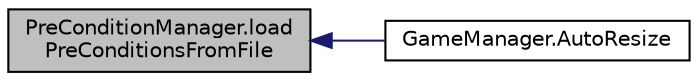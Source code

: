 digraph "PreConditionManager.loadPreConditionsFromFile"
{
  edge [fontname="Helvetica",fontsize="10",labelfontname="Helvetica",labelfontsize="10"];
  node [fontname="Helvetica",fontsize="10",shape=record];
  rankdir="LR";
  Node15 [label="PreConditionManager.load\lPreConditionsFromFile",height=0.2,width=0.4,color="black", fillcolor="grey75", style="filled", fontcolor="black"];
  Node15 -> Node16 [dir="back",color="midnightblue",fontsize="10",style="solid",fontname="Helvetica"];
  Node16 [label="GameManager.AutoResize",height=0.2,width=0.4,color="black", fillcolor="white", style="filled",URL="$class_game_manager.html#a4f96a39e9bce46cd827713594478859a",tooltip="Developed by: Lucas (lss5); Adjusts width and height of a GUI for it stays in proportion with the use..."];
}
